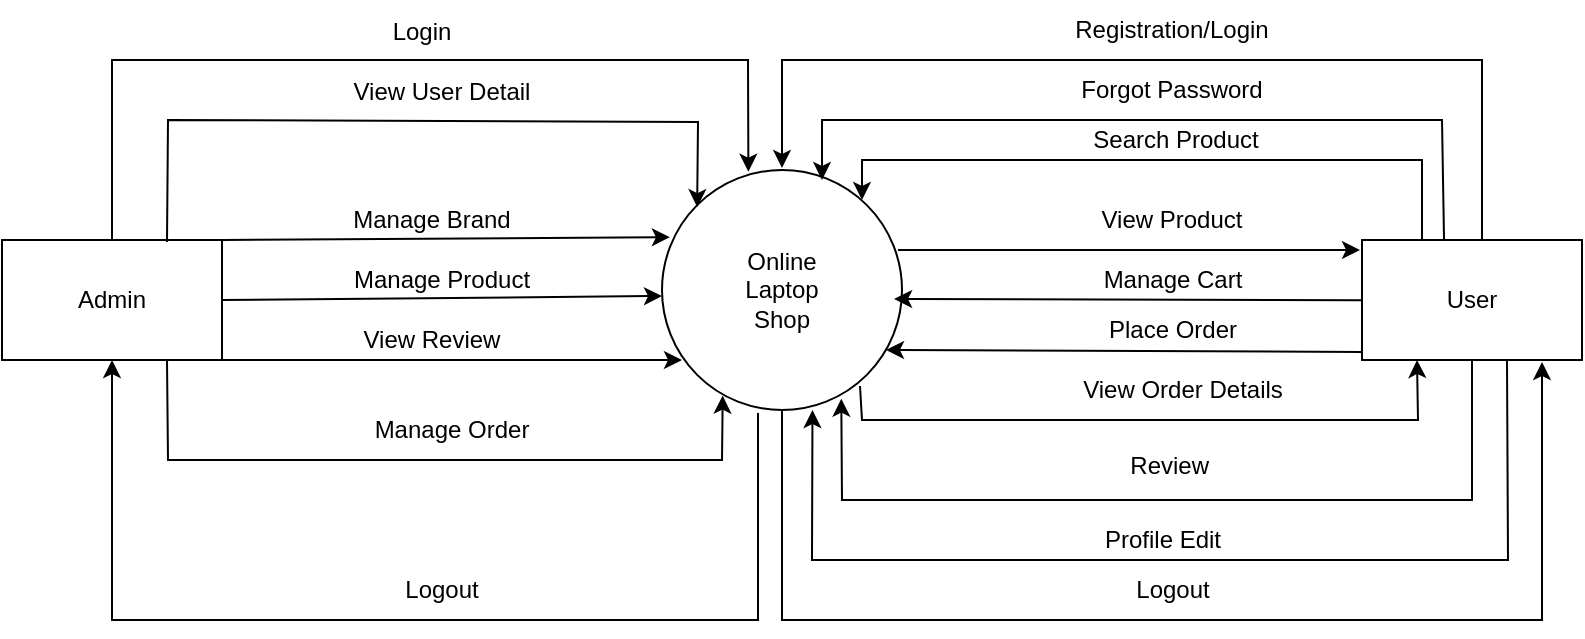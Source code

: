 <mxfile version="28.2.0">
  <diagram name="Page-1" id="PVEuBrJQbyrXyihmERMa">
    <mxGraphModel dx="1042" dy="562" grid="1" gridSize="10" guides="1" tooltips="1" connect="1" arrows="1" fold="1" page="1" pageScale="1" pageWidth="850" pageHeight="1100" math="0" shadow="0">
      <root>
        <mxCell id="0" />
        <mxCell id="1" parent="0" />
        <mxCell id="86I3AwzjPCxIJX7PcX3S-1" value="Admin" style="html=1;whiteSpace=wrap;" parent="1" vertex="1">
          <mxGeometry x="40" y="240" width="110" height="60" as="geometry" />
        </mxCell>
        <mxCell id="86I3AwzjPCxIJX7PcX3S-2" value="User" style="html=1;whiteSpace=wrap;" parent="1" vertex="1">
          <mxGeometry x="720" y="240" width="110" height="60" as="geometry" />
        </mxCell>
        <mxCell id="86I3AwzjPCxIJX7PcX3S-4" value="" style="ellipse;whiteSpace=wrap;html=1;aspect=fixed;" parent="1" vertex="1">
          <mxGeometry x="370" y="205" width="120" height="120" as="geometry" />
        </mxCell>
        <mxCell id="86I3AwzjPCxIJX7PcX3S-5" value="Online Laptop Shop" style="text;html=1;align=center;verticalAlign=middle;whiteSpace=wrap;rounded=0;" parent="1" vertex="1">
          <mxGeometry x="400" y="250" width="60" height="30" as="geometry" />
        </mxCell>
        <mxCell id="86I3AwzjPCxIJX7PcX3S-6" value="" style="endArrow=classic;html=1;rounded=0;exitX=0.5;exitY=0;exitDx=0;exitDy=0;entryX=0.36;entryY=0.007;entryDx=0;entryDy=0;entryPerimeter=0;" parent="1" source="86I3AwzjPCxIJX7PcX3S-1" target="86I3AwzjPCxIJX7PcX3S-4" edge="1">
          <mxGeometry width="50" height="50" relative="1" as="geometry">
            <mxPoint x="400" y="320" as="sourcePoint" />
            <mxPoint x="430" y="150" as="targetPoint" />
            <Array as="points">
              <mxPoint x="95" y="150" />
              <mxPoint x="413" y="150" />
            </Array>
          </mxGeometry>
        </mxCell>
        <mxCell id="86I3AwzjPCxIJX7PcX3S-7" value="Login" style="text;html=1;align=center;verticalAlign=middle;whiteSpace=wrap;rounded=0;" parent="1" vertex="1">
          <mxGeometry x="220" y="121" width="60" height="30" as="geometry" />
        </mxCell>
        <mxCell id="86I3AwzjPCxIJX7PcX3S-8" value="" style="endArrow=classic;html=1;rounded=0;exitX=0.75;exitY=0;exitDx=0;exitDy=0;entryX=0;entryY=0;entryDx=0;entryDy=0;" parent="1" edge="1">
          <mxGeometry width="50" height="50" relative="1" as="geometry">
            <mxPoint x="122.5" y="241" as="sourcePoint" />
            <mxPoint x="387.574" y="223.574" as="targetPoint" />
            <Array as="points">
              <mxPoint x="123" y="180" />
              <mxPoint x="388" y="181" />
            </Array>
          </mxGeometry>
        </mxCell>
        <mxCell id="86I3AwzjPCxIJX7PcX3S-9" value="View User Detail" style="text;html=1;align=center;verticalAlign=middle;whiteSpace=wrap;rounded=0;" parent="1" vertex="1">
          <mxGeometry x="200" y="151" width="120" height="30" as="geometry" />
        </mxCell>
        <mxCell id="86I3AwzjPCxIJX7PcX3S-10" value="" style="endArrow=classic;html=1;rounded=0;exitX=1;exitY=0;exitDx=0;exitDy=0;entryX=0.033;entryY=0.28;entryDx=0;entryDy=0;entryPerimeter=0;" parent="1" source="86I3AwzjPCxIJX7PcX3S-1" target="86I3AwzjPCxIJX7PcX3S-4" edge="1">
          <mxGeometry width="50" height="50" relative="1" as="geometry">
            <mxPoint x="400" y="320" as="sourcePoint" />
            <mxPoint x="450" y="270" as="targetPoint" />
          </mxGeometry>
        </mxCell>
        <mxCell id="86I3AwzjPCxIJX7PcX3S-11" value="" style="endArrow=classic;html=1;rounded=0;exitX=1;exitY=0.5;exitDx=0;exitDy=0;" parent="1" source="86I3AwzjPCxIJX7PcX3S-1" edge="1">
          <mxGeometry width="50" height="50" relative="1" as="geometry">
            <mxPoint x="150" y="275.5" as="sourcePoint" />
            <mxPoint x="370" y="268" as="targetPoint" />
          </mxGeometry>
        </mxCell>
        <mxCell id="86I3AwzjPCxIJX7PcX3S-12" value="" style="endArrow=classic;html=1;rounded=0;exitX=1;exitY=1;exitDx=0;exitDy=0;" parent="1" source="86I3AwzjPCxIJX7PcX3S-1" edge="1">
          <mxGeometry width="50" height="50" relative="1" as="geometry">
            <mxPoint x="150" y="300" as="sourcePoint" />
            <mxPoint x="380" y="300" as="targetPoint" />
          </mxGeometry>
        </mxCell>
        <mxCell id="86I3AwzjPCxIJX7PcX3S-13" value="Manage Brand" style="text;html=1;align=center;verticalAlign=middle;whiteSpace=wrap;rounded=0;" parent="1" vertex="1">
          <mxGeometry x="195" y="215" width="120" height="30" as="geometry" />
        </mxCell>
        <mxCell id="86I3AwzjPCxIJX7PcX3S-14" value="Manage Product" style="text;html=1;align=center;verticalAlign=middle;whiteSpace=wrap;rounded=0;" parent="1" vertex="1">
          <mxGeometry x="180" y="245" width="160" height="30" as="geometry" />
        </mxCell>
        <mxCell id="86I3AwzjPCxIJX7PcX3S-15" value="View Review" style="text;html=1;align=center;verticalAlign=middle;whiteSpace=wrap;rounded=0;" parent="1" vertex="1">
          <mxGeometry x="210" y="275" width="90" height="30" as="geometry" />
        </mxCell>
        <mxCell id="86I3AwzjPCxIJX7PcX3S-18" value="" style="endArrow=classic;html=1;rounded=0;exitX=0.75;exitY=1;exitDx=0;exitDy=0;entryX=0.253;entryY=0.94;entryDx=0;entryDy=0;entryPerimeter=0;" parent="1" source="86I3AwzjPCxIJX7PcX3S-1" target="86I3AwzjPCxIJX7PcX3S-4" edge="1">
          <mxGeometry width="50" height="50" relative="1" as="geometry">
            <mxPoint x="400" y="320" as="sourcePoint" />
            <mxPoint x="450" y="270" as="targetPoint" />
            <Array as="points">
              <mxPoint x="123" y="350" />
              <mxPoint x="400" y="350" />
            </Array>
          </mxGeometry>
        </mxCell>
        <mxCell id="86I3AwzjPCxIJX7PcX3S-19" value="Manage Order" style="text;html=1;align=center;verticalAlign=middle;whiteSpace=wrap;rounded=0;" parent="1" vertex="1">
          <mxGeometry x="195" y="320" width="140" height="30" as="geometry" />
        </mxCell>
        <mxCell id="86I3AwzjPCxIJX7PcX3S-21" value="Logout" style="text;html=1;align=center;verticalAlign=middle;whiteSpace=wrap;rounded=0;" parent="1" vertex="1">
          <mxGeometry x="230" y="400" width="60" height="30" as="geometry" />
        </mxCell>
        <mxCell id="86I3AwzjPCxIJX7PcX3S-23" value="" style="endArrow=classic;html=1;rounded=0;" parent="1" edge="1">
          <mxGeometry width="50" height="50" relative="1" as="geometry">
            <mxPoint x="780" y="240" as="sourcePoint" />
            <mxPoint x="430" y="204" as="targetPoint" />
            <Array as="points">
              <mxPoint x="780" y="150" />
              <mxPoint x="430" y="150" />
              <mxPoint x="430" y="200" />
            </Array>
          </mxGeometry>
        </mxCell>
        <mxCell id="86I3AwzjPCxIJX7PcX3S-24" value="Registration/Login" style="text;html=1;align=center;verticalAlign=middle;whiteSpace=wrap;rounded=0;" parent="1" vertex="1">
          <mxGeometry x="570" y="120" width="110" height="30" as="geometry" />
        </mxCell>
        <mxCell id="86I3AwzjPCxIJX7PcX3S-25" value="" style="endArrow=classic;html=1;rounded=0;exitX=0.373;exitY=0.009;exitDx=0;exitDy=0;exitPerimeter=0;" parent="1" source="86I3AwzjPCxIJX7PcX3S-2" edge="1">
          <mxGeometry width="50" height="50" relative="1" as="geometry">
            <mxPoint x="610" y="240" as="sourcePoint" />
            <mxPoint x="450" y="210" as="targetPoint" />
            <Array as="points">
              <mxPoint x="760" y="180" />
              <mxPoint x="472" y="180" />
              <mxPoint x="450" y="180" />
              <mxPoint x="450" y="200" />
            </Array>
          </mxGeometry>
        </mxCell>
        <mxCell id="86I3AwzjPCxIJX7PcX3S-26" value="Forgot Password" style="text;html=1;align=center;verticalAlign=middle;whiteSpace=wrap;rounded=0;" parent="1" vertex="1">
          <mxGeometry x="540" y="150" width="170" height="30" as="geometry" />
        </mxCell>
        <mxCell id="86I3AwzjPCxIJX7PcX3S-28" value="View Product" style="text;html=1;align=center;verticalAlign=middle;whiteSpace=wrap;rounded=0;" parent="1" vertex="1">
          <mxGeometry x="560" y="215" width="130" height="30" as="geometry" />
        </mxCell>
        <mxCell id="86I3AwzjPCxIJX7PcX3S-29" value="" style="endArrow=classic;html=1;rounded=0;exitX=0;exitY=0.75;exitDx=0;exitDy=0;entryX=0.967;entryY=0.661;entryDx=0;entryDy=0;entryPerimeter=0;" parent="1" edge="1">
          <mxGeometry width="50" height="50" relative="1" as="geometry">
            <mxPoint x="720" y="270.18" as="sourcePoint" />
            <mxPoint x="486.04" y="269.5" as="targetPoint" />
          </mxGeometry>
        </mxCell>
        <mxCell id="86I3AwzjPCxIJX7PcX3S-32" value="Manage Cart" style="text;html=1;align=center;verticalAlign=middle;whiteSpace=wrap;rounded=0;" parent="1" vertex="1">
          <mxGeometry x="572.5" y="250" width="105" height="20" as="geometry" />
        </mxCell>
        <mxCell id="86I3AwzjPCxIJX7PcX3S-33" value="" style="endArrow=classic;html=1;rounded=0;exitX=0.5;exitY=1;exitDx=0;exitDy=0;entryX=0.747;entryY=0.953;entryDx=0;entryDy=0;entryPerimeter=0;" parent="1" source="86I3AwzjPCxIJX7PcX3S-2" target="86I3AwzjPCxIJX7PcX3S-4" edge="1">
          <mxGeometry width="50" height="50" relative="1" as="geometry">
            <mxPoint x="520" y="460" as="sourcePoint" />
            <mxPoint x="570" y="410" as="targetPoint" />
            <Array as="points">
              <mxPoint x="775" y="370" />
              <mxPoint x="460" y="370" />
            </Array>
          </mxGeometry>
        </mxCell>
        <mxCell id="xbnx_5ipkm79mT7Xys6B-18" value="Profile Edit" style="edgeLabel;html=1;align=center;verticalAlign=middle;resizable=0;points=[];fontSize=12;" parent="86I3AwzjPCxIJX7PcX3S-33" vertex="1" connectable="0">
          <mxGeometry x="-0.182" y="9" relative="1" as="geometry">
            <mxPoint x="-47" y="11" as="offset" />
          </mxGeometry>
        </mxCell>
        <mxCell id="86I3AwzjPCxIJX7PcX3S-34" value="Place Order" style="text;html=1;align=center;verticalAlign=middle;whiteSpace=wrap;rounded=0;" parent="1" vertex="1">
          <mxGeometry x="588" y="270" width="75" height="30" as="geometry" />
        </mxCell>
        <mxCell id="xbnx_5ipkm79mT7Xys6B-5" value="" style="endArrow=classic;html=1;rounded=0;exitX=0;exitY=1;exitDx=0;exitDy=0;entryX=0.9;entryY=0.78;entryDx=0;entryDy=0;entryPerimeter=0;" parent="1" edge="1">
          <mxGeometry width="50" height="50" relative="1" as="geometry">
            <mxPoint x="720" y="296" as="sourcePoint" />
            <mxPoint x="482" y="295" as="targetPoint" />
          </mxGeometry>
        </mxCell>
        <mxCell id="xbnx_5ipkm79mT7Xys6B-14" value="Review&amp;nbsp;" style="text;html=1;align=center;verticalAlign=middle;resizable=0;points=[];autosize=1;strokeColor=none;fillColor=none;" parent="1" vertex="1">
          <mxGeometry x="590" y="338" width="70" height="30" as="geometry" />
        </mxCell>
        <mxCell id="xbnx_5ipkm79mT7Xys6B-17" value="" style="endArrow=classic;html=1;rounded=0;exitX=0.75;exitY=1;exitDx=0;exitDy=0;entryX=0.627;entryY=1;entryDx=0;entryDy=0;entryPerimeter=0;" parent="1" target="86I3AwzjPCxIJX7PcX3S-4" edge="1">
          <mxGeometry width="50" height="50" relative="1" as="geometry">
            <mxPoint x="792.5" y="300" as="sourcePoint" />
            <mxPoint x="440" y="390" as="targetPoint" />
            <Array as="points">
              <mxPoint x="793" y="400" />
              <mxPoint x="445" y="400" />
            </Array>
          </mxGeometry>
        </mxCell>
        <mxCell id="xbnx_5ipkm79mT7Xys6B-20" value="Logout" style="text;html=1;align=center;verticalAlign=middle;resizable=0;points=[];autosize=1;strokeColor=none;fillColor=none;" parent="1" vertex="1">
          <mxGeometry x="595" y="400" width="60" height="30" as="geometry" />
        </mxCell>
        <mxCell id="YkprQFb-MhBXmRoYb16p-2" value="" style="endArrow=classic;html=1;rounded=0;" parent="1" edge="1">
          <mxGeometry width="50" height="50" relative="1" as="geometry">
            <mxPoint x="750" y="240" as="sourcePoint" />
            <mxPoint x="470" y="220" as="targetPoint" />
            <Array as="points">
              <mxPoint x="750" y="200" />
              <mxPoint x="470" y="200" />
            </Array>
          </mxGeometry>
        </mxCell>
        <mxCell id="YkprQFb-MhBXmRoYb16p-3" value="Search Product" style="text;strokeColor=none;align=center;fillColor=none;html=1;verticalAlign=middle;whiteSpace=wrap;rounded=0;" parent="1" vertex="1">
          <mxGeometry x="582" y="175" width="90" height="30" as="geometry" />
        </mxCell>
        <mxCell id="YkprQFb-MhBXmRoYb16p-5" value="" style="endArrow=classic;html=1;rounded=0;" parent="1" edge="1">
          <mxGeometry width="50" height="50" relative="1" as="geometry">
            <mxPoint x="488" y="245" as="sourcePoint" />
            <mxPoint x="719" y="245" as="targetPoint" />
          </mxGeometry>
        </mxCell>
        <mxCell id="YkprQFb-MhBXmRoYb16p-6" value="View Order Details" style="text;html=1;align=center;verticalAlign=middle;resizable=0;points=[];autosize=1;strokeColor=none;fillColor=none;" parent="1" vertex="1">
          <mxGeometry x="570" y="300" width="120" height="30" as="geometry" />
        </mxCell>
        <mxCell id="YkprQFb-MhBXmRoYb16p-7" value="" style="endArrow=classic;html=1;rounded=0;entryX=0.25;entryY=1;entryDx=0;entryDy=0;" parent="1" target="86I3AwzjPCxIJX7PcX3S-2" edge="1">
          <mxGeometry width="50" height="50" relative="1" as="geometry">
            <mxPoint x="469" y="313" as="sourcePoint" />
            <mxPoint x="748" y="340" as="targetPoint" />
            <Array as="points">
              <mxPoint x="470" y="330" />
              <mxPoint x="748" y="330" />
            </Array>
          </mxGeometry>
        </mxCell>
        <mxCell id="YkprQFb-MhBXmRoYb16p-10" value="" style="endArrow=classic;html=1;rounded=0;exitX=0.4;exitY=1.013;exitDx=0;exitDy=0;exitPerimeter=0;entryX=0.5;entryY=1;entryDx=0;entryDy=0;" parent="1" source="86I3AwzjPCxIJX7PcX3S-4" target="86I3AwzjPCxIJX7PcX3S-1" edge="1">
          <mxGeometry width="50" height="50" relative="1" as="geometry">
            <mxPoint x="195" y="500" as="sourcePoint" />
            <mxPoint x="100" y="430" as="targetPoint" />
            <Array as="points">
              <mxPoint x="418" y="430" />
              <mxPoint x="95" y="430" />
            </Array>
          </mxGeometry>
        </mxCell>
        <mxCell id="YkprQFb-MhBXmRoYb16p-11" value="" style="endArrow=classic;html=1;rounded=0;exitX=0.5;exitY=1;exitDx=0;exitDy=0;" parent="1" source="86I3AwzjPCxIJX7PcX3S-4" edge="1">
          <mxGeometry width="50" height="50" relative="1" as="geometry">
            <mxPoint x="532" y="530" as="sourcePoint" />
            <mxPoint x="810" y="301" as="targetPoint" />
            <Array as="points">
              <mxPoint x="430" y="430" />
              <mxPoint x="810" y="430" />
            </Array>
          </mxGeometry>
        </mxCell>
      </root>
    </mxGraphModel>
  </diagram>
</mxfile>
